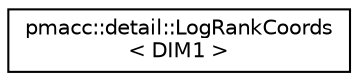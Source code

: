 digraph "Graphical Class Hierarchy"
{
 // LATEX_PDF_SIZE
  edge [fontname="Helvetica",fontsize="10",labelfontname="Helvetica",labelfontsize="10"];
  node [fontname="Helvetica",fontsize="10",shape=record];
  rankdir="LR";
  Node0 [label="pmacc::detail::LogRankCoords\l\< DIM1 \>",height=0.2,width=0.4,color="black", fillcolor="white", style="filled",URL="$structpmacc_1_1detail_1_1_log_rank_coords_3_01_d_i_m1_01_4.html",tooltip=" "];
}
